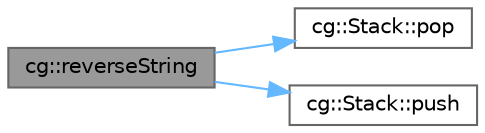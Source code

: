 digraph "cg::reverseString"
{
 // LATEX_PDF_SIZE
  bgcolor="transparent";
  edge [fontname=Helvetica,fontsize=10,labelfontname=Helvetica,labelfontsize=10];
  node [fontname=Helvetica,fontsize=10,shape=box,height=0.2,width=0.4];
  rankdir="LR";
  Node1 [id="Node000001",label="cg::reverseString",height=0.2,width=0.4,color="gray40", fillcolor="grey60", style="filled", fontcolor="black",tooltip=" "];
  Node1 -> Node2 [id="edge1_Node000001_Node000002",color="steelblue1",style="solid",tooltip=" "];
  Node2 [id="Node000002",label="cg::Stack::pop",height=0.2,width=0.4,color="grey40", fillcolor="white", style="filled",URL="$classcg_1_1_stack.html#ac4c962fa7e6975fcd8c89aae70d80842",tooltip=" "];
  Node1 -> Node3 [id="edge2_Node000001_Node000003",color="steelblue1",style="solid",tooltip=" "];
  Node3 [id="Node000003",label="cg::Stack::push",height=0.2,width=0.4,color="grey40", fillcolor="white", style="filled",URL="$classcg_1_1_stack.html#abf2c9ffb8060bbf150b46a95fd1e0544",tooltip=" "];
}
